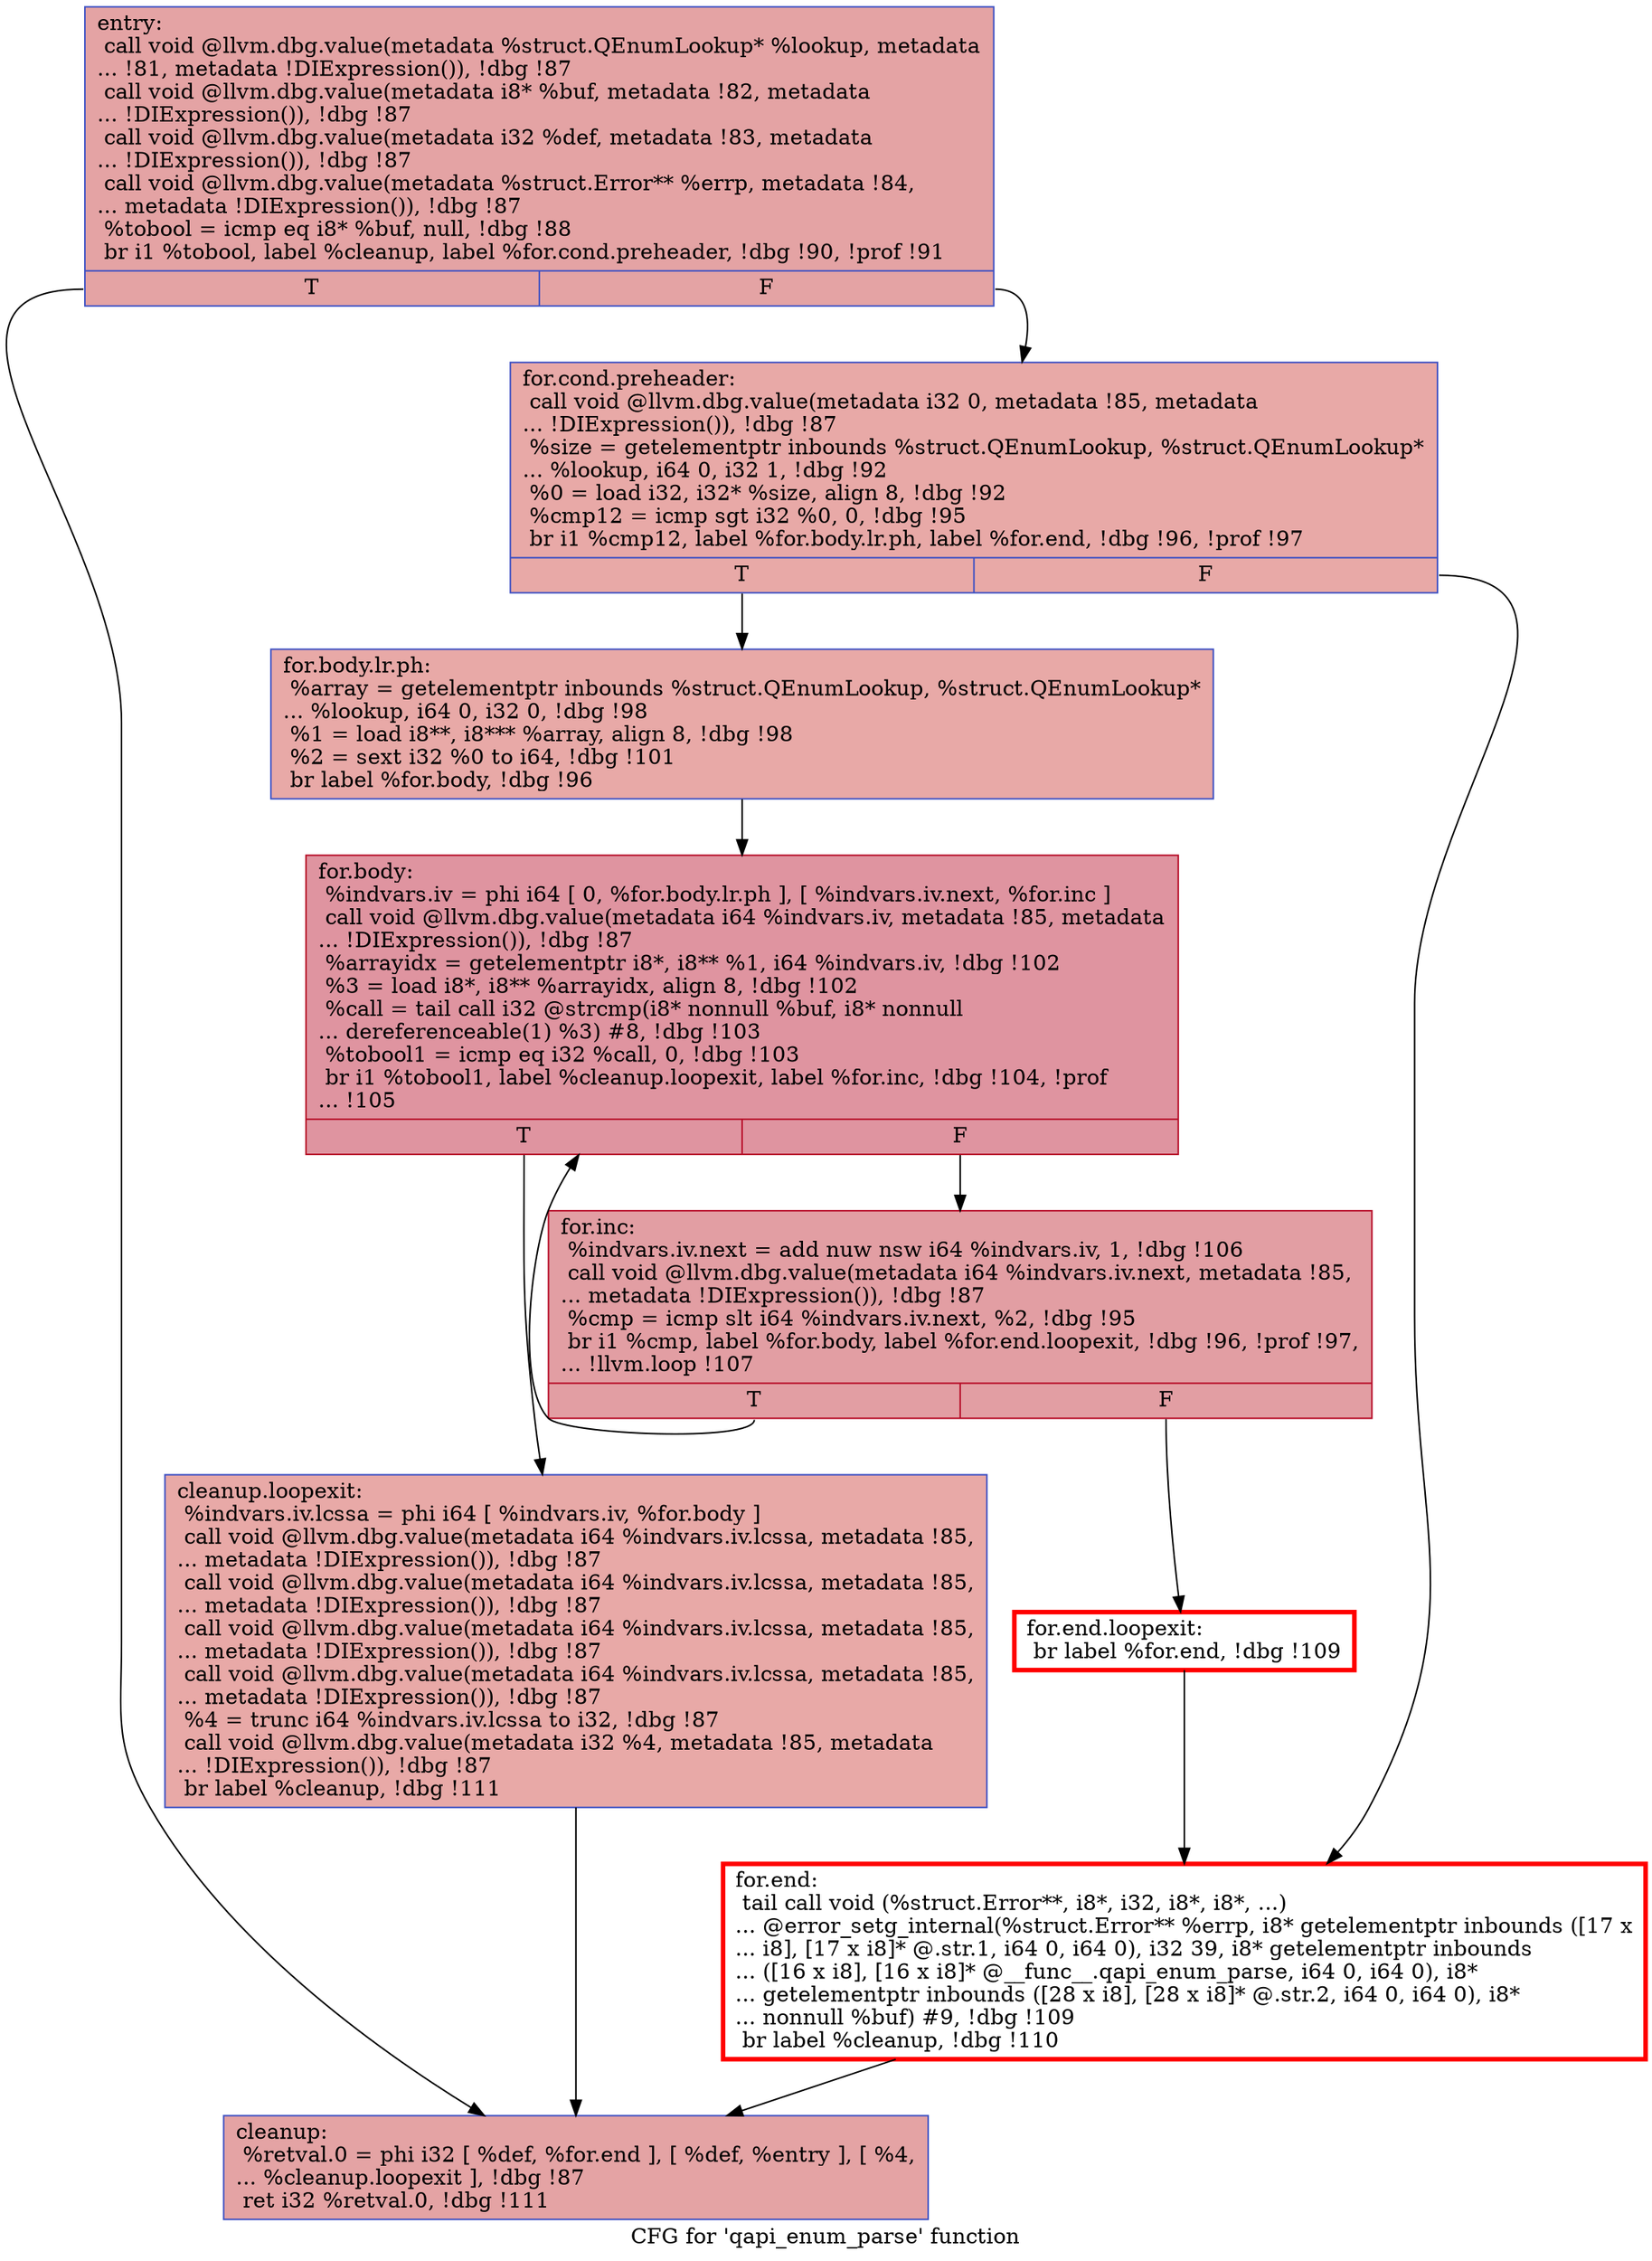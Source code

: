 digraph "CFG for 'qapi_enum_parse' function" {
	label="CFG for 'qapi_enum_parse' function";

	Node0x563c8f98b0a0 [shape=record,color="#3d50c3ff", style=filled, fillcolor="#c32e3170",label="{entry:\l  call void @llvm.dbg.value(metadata %struct.QEnumLookup* %lookup, metadata\l... !81, metadata !DIExpression()), !dbg !87\l  call void @llvm.dbg.value(metadata i8* %buf, metadata !82, metadata\l... !DIExpression()), !dbg !87\l  call void @llvm.dbg.value(metadata i32 %def, metadata !83, metadata\l... !DIExpression()), !dbg !87\l  call void @llvm.dbg.value(metadata %struct.Error** %errp, metadata !84,\l... metadata !DIExpression()), !dbg !87\l  %tobool = icmp eq i8* %buf, null, !dbg !88\l  br i1 %tobool, label %cleanup, label %for.cond.preheader, !dbg !90, !prof !91\l|{<s0>T|<s1>F}}"];
	Node0x563c8f98b0a0:s0 -> Node0x563c8fa2f3d0;
	Node0x563c8f98b0a0:s1 -> Node0x563c8fb30dd0;
	Node0x563c8fb30dd0 [shape=record,color="#3d50c3ff", style=filled, fillcolor="#ca3b3770",label="{for.cond.preheader:                               \l  call void @llvm.dbg.value(metadata i32 0, metadata !85, metadata\l... !DIExpression()), !dbg !87\l  %size = getelementptr inbounds %struct.QEnumLookup, %struct.QEnumLookup*\l... %lookup, i64 0, i32 1, !dbg !92\l  %0 = load i32, i32* %size, align 8, !dbg !92\l  %cmp12 = icmp sgt i32 %0, 0, !dbg !95\l  br i1 %cmp12, label %for.body.lr.ph, label %for.end, !dbg !96, !prof !97\l|{<s0>T|<s1>F}}"];
	Node0x563c8fb30dd0:s0 -> Node0x563c8fb488f0;
	Node0x563c8fb30dd0:s1 -> Node0x563c8fa2f5a0;
	Node0x563c8fb488f0 [shape=record,color="#3d50c3ff", style=filled, fillcolor="#ca3b3770",label="{for.body.lr.ph:                                   \l  %array = getelementptr inbounds %struct.QEnumLookup, %struct.QEnumLookup*\l... %lookup, i64 0, i32 0, !dbg !98\l  %1 = load i8**, i8*** %array, align 8, !dbg !98\l  %2 = sext i32 %0 to i64, !dbg !101\l  br label %for.body, !dbg !96\l}"];
	Node0x563c8fb488f0 -> Node0x563c8fa2fa40;
	Node0x563c8fa2fa40 [shape=record,color="#b70d28ff", style=filled, fillcolor="#b70d2870",label="{for.body:                                         \l  %indvars.iv = phi i64 [ 0, %for.body.lr.ph ], [ %indvars.iv.next, %for.inc ]\l  call void @llvm.dbg.value(metadata i64 %indvars.iv, metadata !85, metadata\l... !DIExpression()), !dbg !87\l  %arrayidx = getelementptr i8*, i8** %1, i64 %indvars.iv, !dbg !102\l  %3 = load i8*, i8** %arrayidx, align 8, !dbg !102\l  %call = tail call i32 @strcmp(i8* nonnull %buf, i8* nonnull\l... dereferenceable(1) %3) #8, !dbg !103\l  %tobool1 = icmp eq i32 %call, 0, !dbg !103\l  br i1 %tobool1, label %cleanup.loopexit, label %for.inc, !dbg !104, !prof\l... !105\l|{<s0>T|<s1>F}}"];
	Node0x563c8fa2fa40:s0 -> Node0x563c8fb30ec0;
	Node0x563c8fa2fa40:s1 -> Node0x563c8fa2f990;
	Node0x563c8fa2f990 [shape=record,color="#b70d28ff", style=filled, fillcolor="#be242e70",label="{for.inc:                                          \l  %indvars.iv.next = add nuw nsw i64 %indvars.iv, 1, !dbg !106\l  call void @llvm.dbg.value(metadata i64 %indvars.iv.next, metadata !85,\l... metadata !DIExpression()), !dbg !87\l  %cmp = icmp slt i64 %indvars.iv.next, %2, !dbg !95\l  br i1 %cmp, label %for.body, label %for.end.loopexit, !dbg !96, !prof !97,\l... !llvm.loop !107\l|{<s0>T|<s1>F}}"];
	Node0x563c8fa2f990:s0 -> Node0x563c8fa2fa40;
	Node0x563c8fa2f990:s1 -> Node0x563c8fb37750;
	Node0x563c8fb37750 [shape=record,penwidth=3.0, color="red",label="{for.end.loopexit:                                 \l  br label %for.end, !dbg !109\l}"];
	Node0x563c8fb37750 -> Node0x563c8fa2f5a0;
	Node0x563c8fa2f5a0 [shape=record,penwidth=3.0, color="red",label="{for.end:                                          \l  tail call void (%struct.Error**, i8*, i32, i8*, i8*, ...)\l... @error_setg_internal(%struct.Error** %errp, i8* getelementptr inbounds ([17 x\l... i8], [17 x i8]* @.str.1, i64 0, i64 0), i32 39, i8* getelementptr inbounds\l... ([16 x i8], [16 x i8]* @__func__.qapi_enum_parse, i64 0, i64 0), i8*\l... getelementptr inbounds ([28 x i8], [28 x i8]* @.str.2, i64 0, i64 0), i8*\l... nonnull %buf) #9, !dbg !109\l  br label %cleanup, !dbg !110\l}"];
	Node0x563c8fa2f5a0 -> Node0x563c8fa2f3d0;
	Node0x563c8fb30ec0 [shape=record,color="#3d50c3ff", style=filled, fillcolor="#ca3b3770",label="{cleanup.loopexit:                                 \l  %indvars.iv.lcssa = phi i64 [ %indvars.iv, %for.body ]\l  call void @llvm.dbg.value(metadata i64 %indvars.iv.lcssa, metadata !85,\l... metadata !DIExpression()), !dbg !87\l  call void @llvm.dbg.value(metadata i64 %indvars.iv.lcssa, metadata !85,\l... metadata !DIExpression()), !dbg !87\l  call void @llvm.dbg.value(metadata i64 %indvars.iv.lcssa, metadata !85,\l... metadata !DIExpression()), !dbg !87\l  call void @llvm.dbg.value(metadata i64 %indvars.iv.lcssa, metadata !85,\l... metadata !DIExpression()), !dbg !87\l  %4 = trunc i64 %indvars.iv.lcssa to i32, !dbg !87\l  call void @llvm.dbg.value(metadata i32 %4, metadata !85, metadata\l... !DIExpression()), !dbg !87\l  br label %cleanup, !dbg !111\l}"];
	Node0x563c8fb30ec0 -> Node0x563c8fa2f3d0;
	Node0x563c8fa2f3d0 [shape=record,color="#3d50c3ff", style=filled, fillcolor="#c32e3170",label="{cleanup:                                          \l  %retval.0 = phi i32 [ %def, %for.end ], [ %def, %entry ], [ %4,\l... %cleanup.loopexit ], !dbg !87\l  ret i32 %retval.0, !dbg !111\l}"];
}
